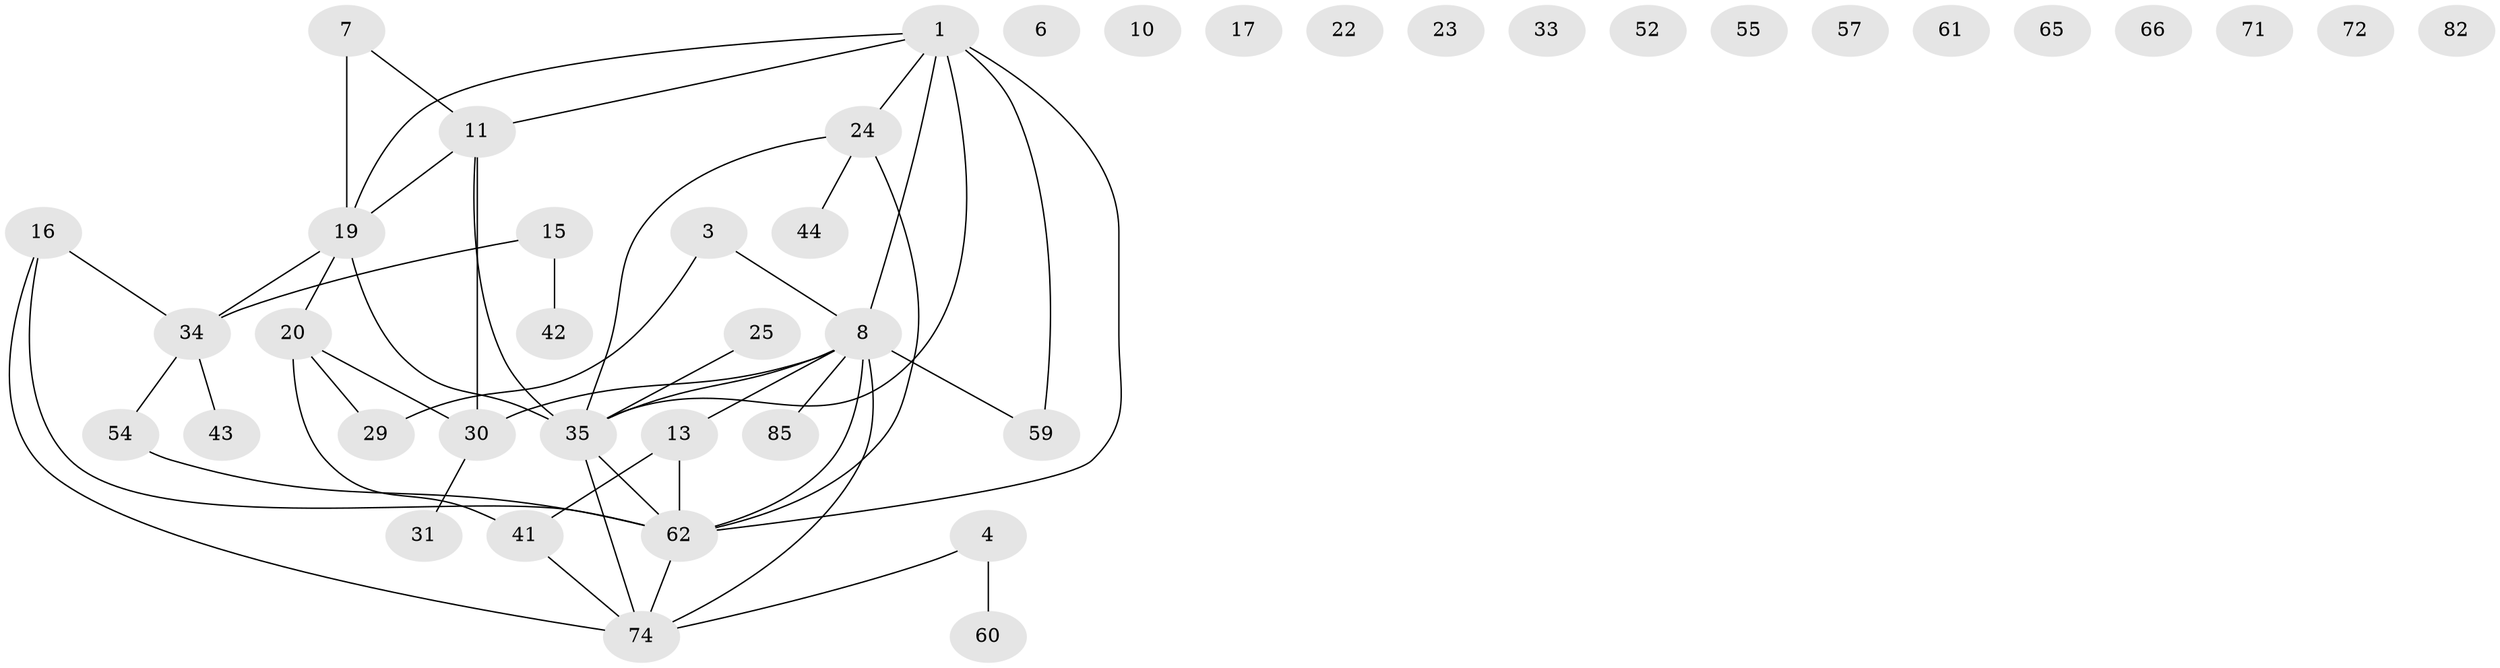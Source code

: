 // original degree distribution, {3: 0.23255813953488372, 7: 0.023255813953488372, 2: 0.26744186046511625, 0: 0.16279069767441862, 4: 0.05813953488372093, 1: 0.16279069767441862, 5: 0.06976744186046512, 8: 0.011627906976744186, 6: 0.011627906976744186}
// Generated by graph-tools (version 1.1) at 2025/12/03/09/25 04:12:56]
// undirected, 43 vertices, 48 edges
graph export_dot {
graph [start="1"]
  node [color=gray90,style=filled];
  1 [super="+2+5"];
  3;
  4 [super="+56"];
  6;
  7 [super="+73"];
  8 [super="+9+18"];
  10 [super="+27"];
  11 [super="+47+14"];
  13 [super="+21"];
  15 [super="+39"];
  16 [super="+28"];
  17;
  19 [super="+67"];
  20 [super="+36"];
  22;
  23;
  24 [super="+38"];
  25;
  29 [super="+80"];
  30 [super="+48+51+70"];
  31;
  33;
  34 [super="+37"];
  35 [super="+50+40"];
  41 [super="+79"];
  42;
  43;
  44 [super="+69"];
  52;
  54;
  55;
  57;
  59;
  60;
  61;
  62 [super="+63+68"];
  65;
  66;
  71;
  72;
  74 [super="+75+86"];
  82;
  85;
  1 -- 62;
  1 -- 35;
  1 -- 59;
  1 -- 24 [weight=2];
  1 -- 11;
  1 -- 19;
  1 -- 8 [weight=2];
  3 -- 29;
  3 -- 8;
  4 -- 74;
  4 -- 60;
  7 -- 11;
  7 -- 19 [weight=2];
  8 -- 35;
  8 -- 74;
  8 -- 13;
  8 -- 85;
  8 -- 62 [weight=2];
  8 -- 59;
  8 -- 30;
  11 -- 19 [weight=2];
  11 -- 35;
  11 -- 30;
  13 -- 41;
  13 -- 62;
  15 -- 34;
  15 -- 42;
  16 -- 62 [weight=2];
  16 -- 34;
  16 -- 74;
  19 -- 34;
  19 -- 35;
  19 -- 20;
  20 -- 29;
  20 -- 41;
  20 -- 30;
  24 -- 35;
  24 -- 62;
  24 -- 44;
  25 -- 35;
  30 -- 31;
  34 -- 54;
  34 -- 43;
  35 -- 62 [weight=2];
  35 -- 74;
  41 -- 74;
  54 -- 62;
  62 -- 74;
}
